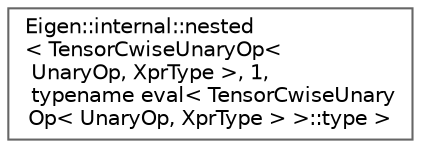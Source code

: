 digraph "类继承关系图"
{
 // LATEX_PDF_SIZE
  bgcolor="transparent";
  edge [fontname=Helvetica,fontsize=10,labelfontname=Helvetica,labelfontsize=10];
  node [fontname=Helvetica,fontsize=10,shape=box,height=0.2,width=0.4];
  rankdir="LR";
  Node0 [id="Node000000",label="Eigen::internal::nested\l\< TensorCwiseUnaryOp\<\l UnaryOp, XprType \>, 1,\l typename eval\< TensorCwiseUnary\lOp\< UnaryOp, XprType \> \>::type \>",height=0.2,width=0.4,color="grey40", fillcolor="white", style="filled",URL="$struct_eigen_1_1internal_1_1nested_3_01_tensor_cwise_unary_op_3_01_unary_op_00_01_xpr_type_01_4_1f8fce5c50cd854f51c6d2039d1e9327.html",tooltip=" "];
}
